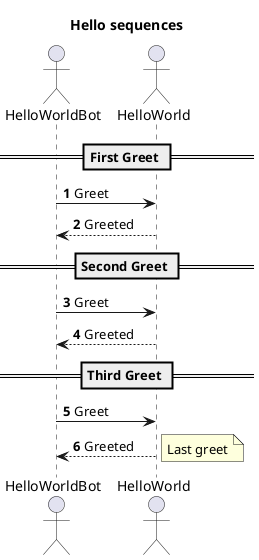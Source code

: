 @startuml
title Hello sequences

actor HelloWorldBot
actor HelloWorld

autonumber
== First Greet ==
HelloWorldBot -> HelloWorld : Greet
HelloWorld --> HelloWorldBot : Greeted
== Second Greet ==
HelloWorldBot -> HelloWorld : Greet
HelloWorld --> HelloWorldBot : Greeted
== Third Greet ==
HelloWorldBot -> HelloWorld : Greet
HelloWorld --> HelloWorldBot : Greeted
note right: Last greet
@enduml